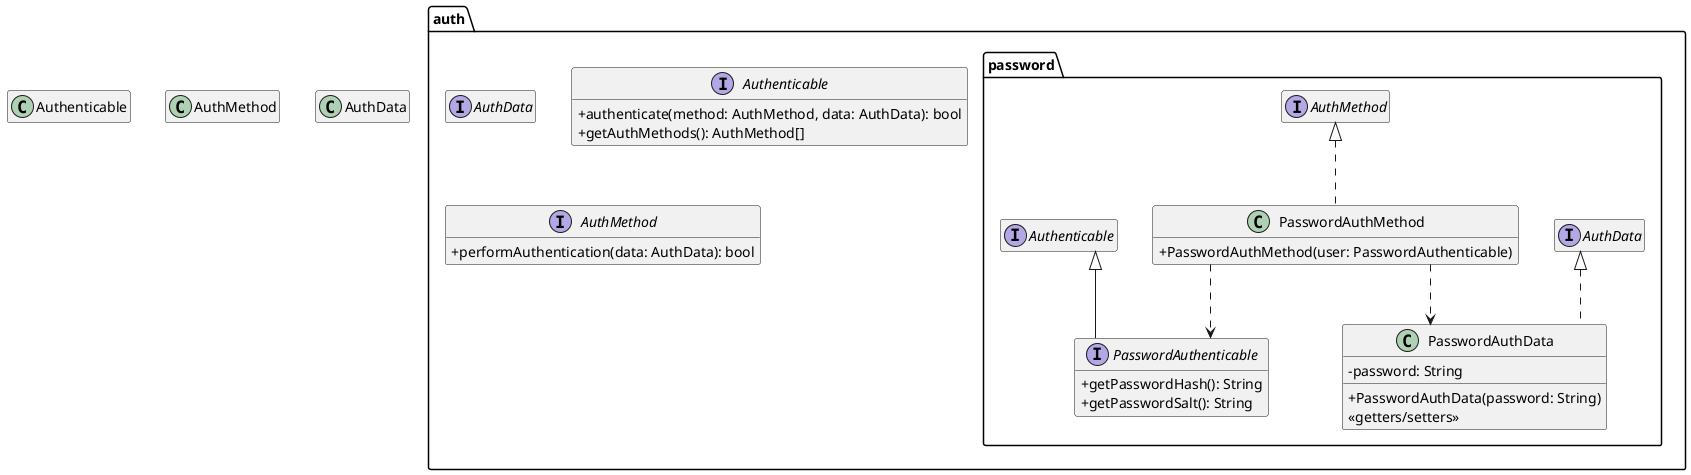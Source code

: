 @startuml

skinparam ClassAttributeIconSize 0
'skinparam groupInheritance 2
skinparam linetype ortho
hide empty members

package auth #FFFFFF {
    interface AuthData {

    }

    interface Authenticable {
        + authenticate(method: AuthMethod, data: AuthData): bool
        + getAuthMethods(): AuthMethod[]
    }

    interface AuthMethod {
        + performAuthentication(data: AuthData): bool
    }

    package password #FFFFFF {
        class PasswordAuthData implements AuthData {
            - password: String
            __
            + PasswordAuthData(password: String)
            <<getters/setters>>
        }

        interface PasswordAuthenticable extends Authenticable {
            + getPasswordHash(): String
            + getPasswordSalt(): String
        }

        class PasswordAuthMethod implements AuthMethod {
            + PasswordAuthMethod(user: PasswordAuthenticable)
        }
    }    

}

Authenticable -right[hidden]- AuthMethod
AuthMethod -right[hidden]- AuthData

PasswordAuthMethod ..> PasswordAuthenticable
PasswordAuthMethod ..> PasswordAuthData

@enduml